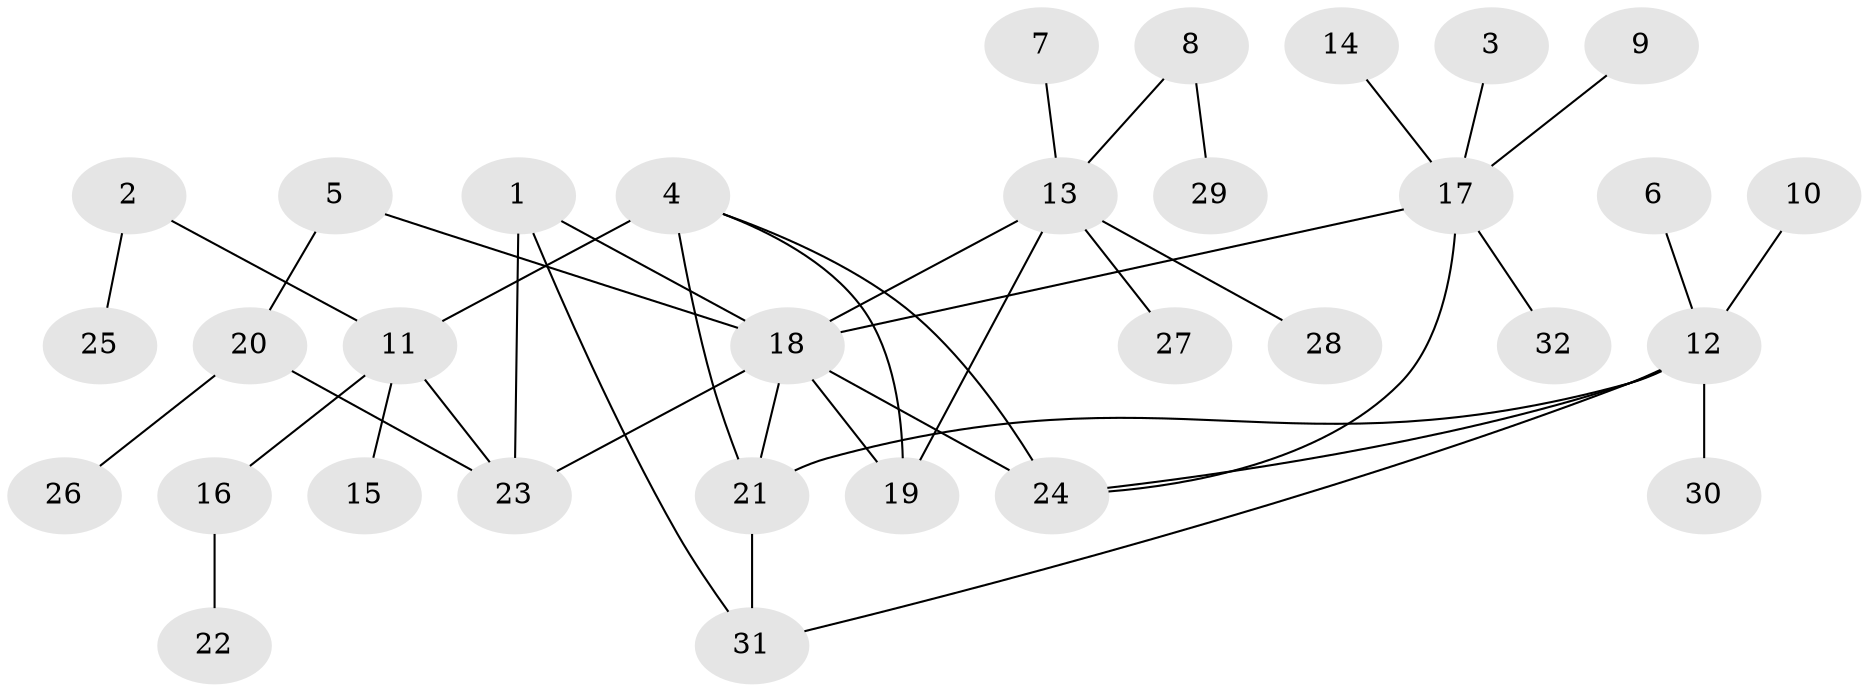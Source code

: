 // original degree distribution, {8: 0.047619047619047616, 4: 0.06349206349206349, 7: 0.047619047619047616, 5: 0.06349206349206349, 6: 0.015873015873015872, 3: 0.031746031746031744, 1: 0.5555555555555556, 2: 0.1746031746031746}
// Generated by graph-tools (version 1.1) at 2025/02/03/09/25 03:02:47]
// undirected, 32 vertices, 41 edges
graph export_dot {
graph [start="1"]
  node [color=gray90,style=filled];
  1;
  2;
  3;
  4;
  5;
  6;
  7;
  8;
  9;
  10;
  11;
  12;
  13;
  14;
  15;
  16;
  17;
  18;
  19;
  20;
  21;
  22;
  23;
  24;
  25;
  26;
  27;
  28;
  29;
  30;
  31;
  32;
  1 -- 18 [weight=1.0];
  1 -- 23 [weight=2.0];
  1 -- 31 [weight=1.0];
  2 -- 11 [weight=1.0];
  2 -- 25 [weight=1.0];
  3 -- 17 [weight=1.0];
  4 -- 11 [weight=2.0];
  4 -- 19 [weight=1.0];
  4 -- 21 [weight=1.0];
  4 -- 24 [weight=1.0];
  5 -- 18 [weight=1.0];
  5 -- 20 [weight=1.0];
  6 -- 12 [weight=1.0];
  7 -- 13 [weight=1.0];
  8 -- 13 [weight=1.0];
  8 -- 29 [weight=1.0];
  9 -- 17 [weight=1.0];
  10 -- 12 [weight=1.0];
  11 -- 15 [weight=1.0];
  11 -- 16 [weight=1.0];
  11 -- 23 [weight=1.0];
  12 -- 21 [weight=1.0];
  12 -- 24 [weight=1.0];
  12 -- 30 [weight=1.0];
  12 -- 31 [weight=1.0];
  13 -- 18 [weight=1.0];
  13 -- 19 [weight=1.0];
  13 -- 27 [weight=1.0];
  13 -- 28 [weight=1.0];
  14 -- 17 [weight=1.0];
  16 -- 22 [weight=1.0];
  17 -- 18 [weight=1.0];
  17 -- 24 [weight=1.0];
  17 -- 32 [weight=1.0];
  18 -- 19 [weight=1.0];
  18 -- 21 [weight=1.0];
  18 -- 23 [weight=1.0];
  18 -- 24 [weight=2.0];
  20 -- 23 [weight=1.0];
  20 -- 26 [weight=1.0];
  21 -- 31 [weight=1.0];
}
